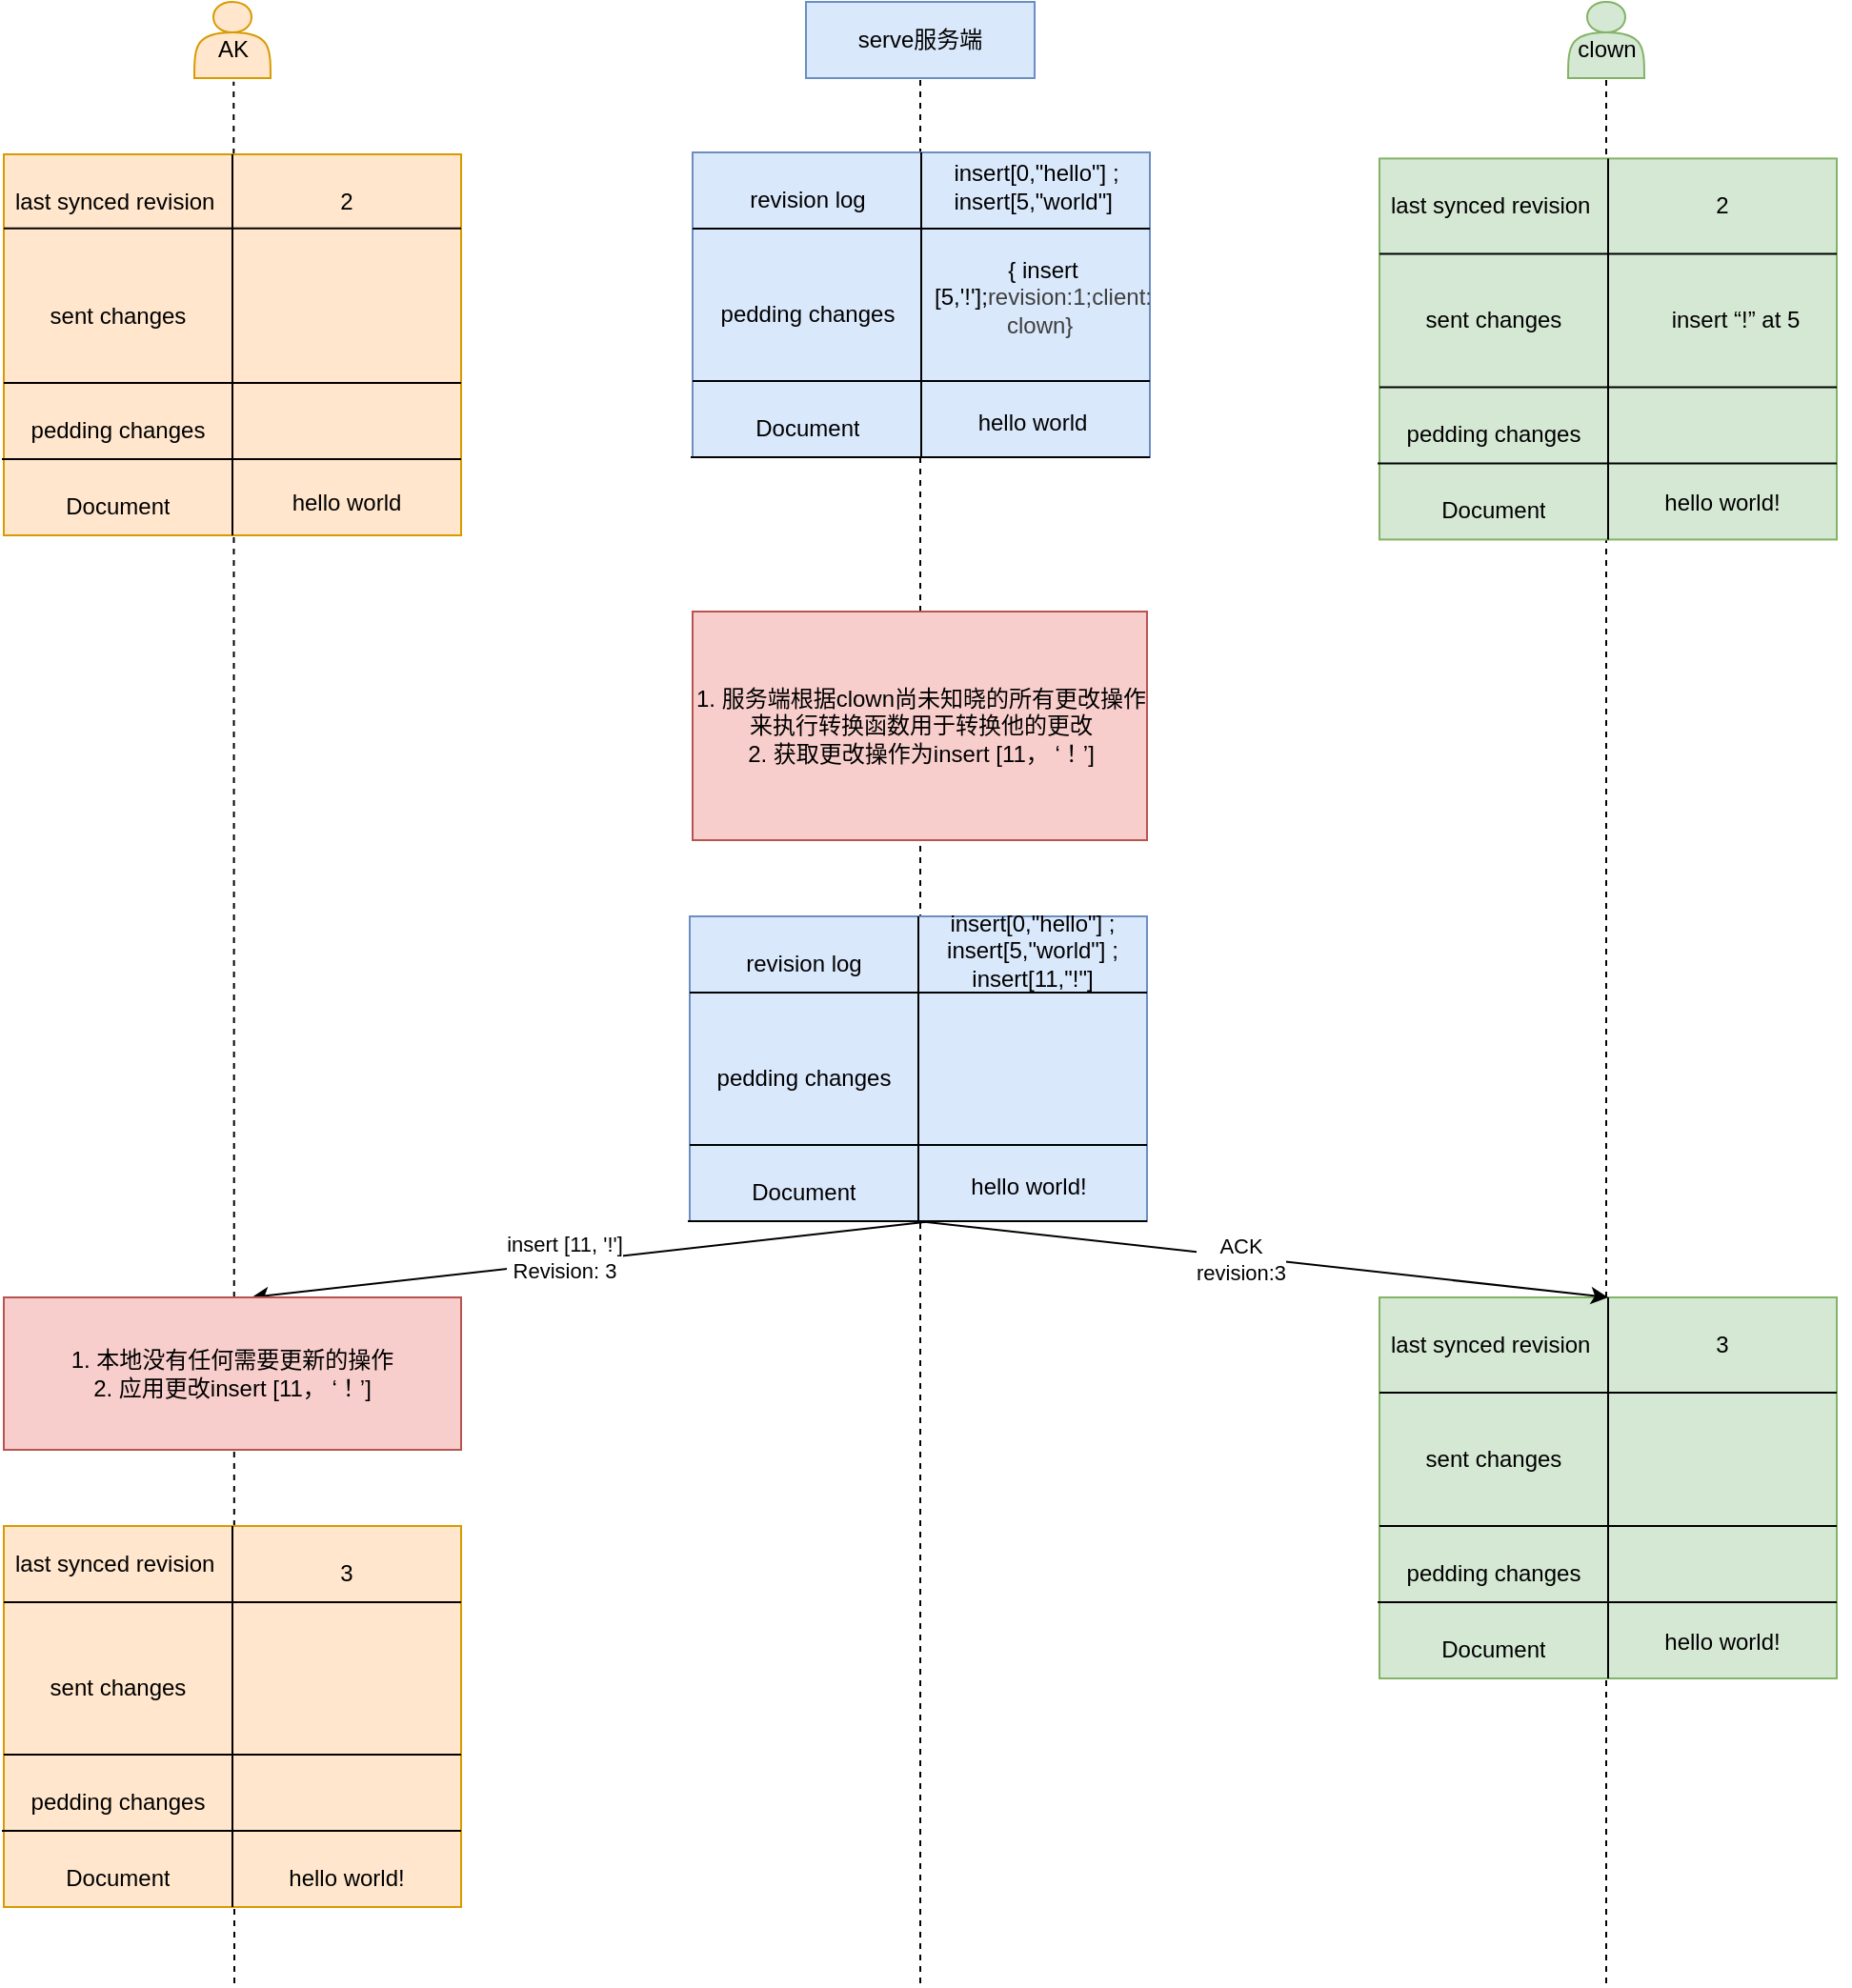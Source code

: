 <mxfile>
    <diagram name="第 1 页" id="E_M3c3dEPE1-523_0gV0">
        <mxGraphModel dx="1829" dy="571" grid="1" gridSize="10" guides="1" tooltips="1" connect="1" arrows="1" fold="1" page="1" pageScale="1" pageWidth="827" pageHeight="1169" math="0" shadow="0">
            <root>
                <mxCell id="0"/>
                <mxCell id="1" parent="0"/>
                <mxCell id="uSvULKUVFTcmLh_3Sc6B-78" value="" style="endArrow=none;dashed=1;html=1;rounded=0;entryX=0.516;entryY=1.061;entryDx=0;entryDy=0;entryPerimeter=0;" parent="1" target="uSvULKUVFTcmLh_3Sc6B-19" edge="1">
                    <mxGeometry width="50" height="50" relative="1" as="geometry">
                        <mxPoint x="81" y="1080" as="sourcePoint"/>
                        <mxPoint x="500" y="270" as="targetPoint"/>
                    </mxGeometry>
                </mxCell>
                <mxCell id="uSvULKUVFTcmLh_3Sc6B-1" value="" style="shape=actor;whiteSpace=wrap;html=1;fillColor=#ffe6cc;strokeColor=#d79b00;" parent="1" vertex="1">
                    <mxGeometry x="60" y="40" width="40" height="40" as="geometry"/>
                </mxCell>
                <mxCell id="uSvULKUVFTcmLh_3Sc6B-19" value="AK" style="text;html=1;align=center;verticalAlign=middle;resizable=0;points=[];autosize=1;strokeColor=none;fillColor=none;" parent="1" vertex="1">
                    <mxGeometry x="60" y="50" width="40" height="30" as="geometry"/>
                </mxCell>
                <mxCell id="uSvULKUVFTcmLh_3Sc6B-20" value="" style="shape=actor;whiteSpace=wrap;html=1;fillColor=#d5e8d4;strokeColor=#82b366;" parent="1" vertex="1">
                    <mxGeometry x="781" y="40" width="40" height="40" as="geometry"/>
                </mxCell>
                <mxCell id="uSvULKUVFTcmLh_3Sc6B-21" value="clown" style="text;html=1;align=center;verticalAlign=middle;resizable=0;points=[];autosize=1;strokeColor=none;fillColor=none;" parent="1" vertex="1">
                    <mxGeometry x="776" y="50" width="50" height="30" as="geometry"/>
                </mxCell>
                <mxCell id="uSvULKUVFTcmLh_3Sc6B-22" value="serve服务端" style="rounded=0;whiteSpace=wrap;html=1;fillColor=#dae8fc;strokeColor=#6c8ebf;" parent="1" vertex="1">
                    <mxGeometry x="381" y="40" width="120" height="40" as="geometry"/>
                </mxCell>
                <mxCell id="uSvULKUVFTcmLh_3Sc6B-38" value="" style="endArrow=none;html=1;rounded=0;entryX=1;entryY=0.25;entryDx=0;entryDy=0;exitX=0;exitY=0.25;exitDx=0;exitDy=0;" parent="1" source="uSvULKUVFTcmLh_3Sc6B-37" target="uSvULKUVFTcmLh_3Sc6B-37" edge="1">
                    <mxGeometry width="50" height="50" relative="1" as="geometry">
                        <mxPoint x="75" y="190" as="sourcePoint"/>
                        <mxPoint x="125" y="140" as="targetPoint"/>
                    </mxGeometry>
                </mxCell>
                <mxCell id="uSvULKUVFTcmLh_3Sc6B-37" value="" style="rounded=0;whiteSpace=wrap;html=1;fillColor=#ffe6cc;strokeColor=#d79b00;" parent="1" vertex="1">
                    <mxGeometry x="-40" y="120" width="240" height="200" as="geometry"/>
                </mxCell>
                <mxCell id="uSvULKUVFTcmLh_3Sc6B-39" value="" style="endArrow=none;html=1;rounded=0;entryX=1;entryY=0.25;entryDx=0;entryDy=0;exitX=0;exitY=0.6;exitDx=0;exitDy=0;exitPerimeter=0;" parent="1" source="uSvULKUVFTcmLh_3Sc6B-37" edge="1">
                    <mxGeometry width="50" height="50" relative="1" as="geometry">
                        <mxPoint y="240" as="sourcePoint"/>
                        <mxPoint x="200" y="240" as="targetPoint"/>
                    </mxGeometry>
                </mxCell>
                <mxCell id="uSvULKUVFTcmLh_3Sc6B-40" value="" style="endArrow=none;html=1;rounded=0;entryX=1;entryY=0.25;entryDx=0;entryDy=0;" parent="1" edge="1">
                    <mxGeometry width="50" height="50" relative="1" as="geometry">
                        <mxPoint x="-41" y="280" as="sourcePoint"/>
                        <mxPoint x="200" y="280" as="targetPoint"/>
                    </mxGeometry>
                </mxCell>
                <mxCell id="uSvULKUVFTcmLh_3Sc6B-41" value="" style="endArrow=none;html=1;rounded=0;entryX=0.5;entryY=0;entryDx=0;entryDy=0;exitX=0.5;exitY=1;exitDx=0;exitDy=0;" parent="1" source="uSvULKUVFTcmLh_3Sc6B-37" target="uSvULKUVFTcmLh_3Sc6B-37" edge="1">
                    <mxGeometry width="50" height="50" relative="1" as="geometry">
                        <mxPoint x="390" y="310" as="sourcePoint"/>
                        <mxPoint x="440" y="260" as="targetPoint"/>
                    </mxGeometry>
                </mxCell>
                <mxCell id="uSvULKUVFTcmLh_3Sc6B-42" value="last synced revision" style="text;strokeColor=none;fillColor=none;align=left;verticalAlign=middle;spacingLeft=4;spacingRight=4;overflow=hidden;points=[[0,0.5],[1,0.5]];portConstraint=eastwest;rotatable=0;whiteSpace=wrap;html=1;" parent="1" vertex="1">
                    <mxGeometry x="-40" y="130" width="120" height="30" as="geometry"/>
                </mxCell>
                <mxCell id="uSvULKUVFTcmLh_3Sc6B-43" value="2" style="text;strokeColor=none;fillColor=none;align=center;verticalAlign=middle;spacingLeft=4;spacingRight=4;overflow=hidden;points=[[0,0.5],[1,0.5]];portConstraint=eastwest;rotatable=0;whiteSpace=wrap;html=1;" parent="1" vertex="1">
                    <mxGeometry x="80" y="130" width="120" height="30" as="geometry"/>
                </mxCell>
                <mxCell id="uSvULKUVFTcmLh_3Sc6B-44" value="sent changes" style="text;strokeColor=none;fillColor=none;align=center;verticalAlign=middle;spacingLeft=4;spacingRight=4;overflow=hidden;points=[[0,0.5],[1,0.5]];portConstraint=eastwest;rotatable=0;whiteSpace=wrap;html=1;" parent="1" vertex="1">
                    <mxGeometry x="-40" y="190" width="120" height="30" as="geometry"/>
                </mxCell>
                <mxCell id="uSvULKUVFTcmLh_3Sc6B-45" value="pedding changes" style="text;strokeColor=none;fillColor=none;align=center;verticalAlign=middle;spacingLeft=4;spacingRight=4;overflow=hidden;points=[[0,0.5],[1,0.5]];portConstraint=eastwest;rotatable=0;whiteSpace=wrap;html=1;" parent="1" vertex="1">
                    <mxGeometry x="-40" y="250" width="120" height="30" as="geometry"/>
                </mxCell>
                <mxCell id="uSvULKUVFTcmLh_3Sc6B-46" value="Document" style="text;strokeColor=none;fillColor=none;align=center;verticalAlign=middle;spacingLeft=4;spacingRight=4;overflow=hidden;points=[[0,0.5],[1,0.5]];portConstraint=eastwest;rotatable=0;whiteSpace=wrap;html=1;" parent="1" vertex="1">
                    <mxGeometry x="-40" y="290" width="120" height="30" as="geometry"/>
                </mxCell>
                <mxCell id="uSvULKUVFTcmLh_3Sc6B-79" value="" style="endArrow=none;dashed=1;html=1;rounded=0;entryX=0.516;entryY=1.061;entryDx=0;entryDy=0;entryPerimeter=0;" parent="1" edge="1">
                    <mxGeometry width="50" height="50" relative="1" as="geometry">
                        <mxPoint x="441" y="1080" as="sourcePoint"/>
                        <mxPoint x="441" y="80" as="targetPoint"/>
                    </mxGeometry>
                </mxCell>
                <mxCell id="uSvULKUVFTcmLh_3Sc6B-80" value="" style="endArrow=none;dashed=1;html=1;rounded=0;entryX=0.516;entryY=1.061;entryDx=0;entryDy=0;entryPerimeter=0;" parent="1" edge="1">
                    <mxGeometry width="50" height="50" relative="1" as="geometry">
                        <mxPoint x="801" y="1080" as="sourcePoint"/>
                        <mxPoint x="801" y="80" as="targetPoint"/>
                    </mxGeometry>
                </mxCell>
                <mxCell id="uSvULKUVFTcmLh_3Sc6B-82" value="" style="endArrow=none;html=1;rounded=0;entryX=1;entryY=0.25;entryDx=0;entryDy=0;exitX=0;exitY=0.25;exitDx=0;exitDy=0;" parent="1" source="uSvULKUVFTcmLh_3Sc6B-83" target="uSvULKUVFTcmLh_3Sc6B-83" edge="1">
                    <mxGeometry width="50" height="50" relative="1" as="geometry">
                        <mxPoint x="75" y="910" as="sourcePoint"/>
                        <mxPoint x="125" y="860" as="targetPoint"/>
                    </mxGeometry>
                </mxCell>
                <mxCell id="uSvULKUVFTcmLh_3Sc6B-83" value="" style="rounded=0;whiteSpace=wrap;html=1;fillColor=#ffe6cc;strokeColor=#d79b00;" parent="1" vertex="1">
                    <mxGeometry x="-40" y="840" width="240" height="200" as="geometry"/>
                </mxCell>
                <mxCell id="uSvULKUVFTcmLh_3Sc6B-84" value="" style="endArrow=none;html=1;rounded=0;entryX=1;entryY=0.25;entryDx=0;entryDy=0;exitX=0;exitY=0.6;exitDx=0;exitDy=0;exitPerimeter=0;" parent="1" source="uSvULKUVFTcmLh_3Sc6B-83" edge="1">
                    <mxGeometry width="50" height="50" relative="1" as="geometry">
                        <mxPoint y="960" as="sourcePoint"/>
                        <mxPoint x="200" y="960" as="targetPoint"/>
                    </mxGeometry>
                </mxCell>
                <mxCell id="uSvULKUVFTcmLh_3Sc6B-85" value="" style="endArrow=none;html=1;rounded=0;entryX=1;entryY=0.25;entryDx=0;entryDy=0;" parent="1" edge="1">
                    <mxGeometry width="50" height="50" relative="1" as="geometry">
                        <mxPoint x="-41" y="1000" as="sourcePoint"/>
                        <mxPoint x="200" y="1000" as="targetPoint"/>
                    </mxGeometry>
                </mxCell>
                <mxCell id="uSvULKUVFTcmLh_3Sc6B-86" value="" style="endArrow=none;html=1;rounded=0;entryX=0.5;entryY=0;entryDx=0;entryDy=0;exitX=0.5;exitY=1;exitDx=0;exitDy=0;" parent="1" source="uSvULKUVFTcmLh_3Sc6B-83" target="uSvULKUVFTcmLh_3Sc6B-83" edge="1">
                    <mxGeometry width="50" height="50" relative="1" as="geometry">
                        <mxPoint x="390" y="1030" as="sourcePoint"/>
                        <mxPoint x="440" y="980" as="targetPoint"/>
                    </mxGeometry>
                </mxCell>
                <mxCell id="uSvULKUVFTcmLh_3Sc6B-87" value="last synced revision" style="text;strokeColor=none;fillColor=none;align=left;verticalAlign=middle;spacingLeft=4;spacingRight=4;overflow=hidden;points=[[0,0.5],[1,0.5]];portConstraint=eastwest;rotatable=0;whiteSpace=wrap;html=1;" parent="1" vertex="1">
                    <mxGeometry x="-40" y="840" width="120" height="40" as="geometry"/>
                </mxCell>
                <mxCell id="uSvULKUVFTcmLh_3Sc6B-88" value="3" style="text;strokeColor=none;fillColor=none;align=center;verticalAlign=middle;spacingLeft=4;spacingRight=4;overflow=hidden;points=[[0,0.5],[1,0.5]];portConstraint=eastwest;rotatable=0;whiteSpace=wrap;html=1;" parent="1" vertex="1">
                    <mxGeometry x="80" y="850" width="120" height="30" as="geometry"/>
                </mxCell>
                <mxCell id="uSvULKUVFTcmLh_3Sc6B-89" value="sent changes" style="text;strokeColor=none;fillColor=none;align=center;verticalAlign=middle;spacingLeft=4;spacingRight=4;overflow=hidden;points=[[0,0.5],[1,0.5]];portConstraint=eastwest;rotatable=0;whiteSpace=wrap;html=1;" parent="1" vertex="1">
                    <mxGeometry x="-40" y="910" width="120" height="30" as="geometry"/>
                </mxCell>
                <mxCell id="uSvULKUVFTcmLh_3Sc6B-90" value="pedding changes" style="text;strokeColor=none;fillColor=none;align=center;verticalAlign=middle;spacingLeft=4;spacingRight=4;overflow=hidden;points=[[0,0.5],[1,0.5]];portConstraint=eastwest;rotatable=0;whiteSpace=wrap;html=1;" parent="1" vertex="1">
                    <mxGeometry x="-40" y="970" width="120" height="30" as="geometry"/>
                </mxCell>
                <mxCell id="uSvULKUVFTcmLh_3Sc6B-91" value="Document" style="text;strokeColor=none;fillColor=none;align=center;verticalAlign=middle;spacingLeft=4;spacingRight=4;overflow=hidden;points=[[0,0.5],[1,0.5]];portConstraint=eastwest;rotatable=0;whiteSpace=wrap;html=1;" parent="1" vertex="1">
                    <mxGeometry x="-40" y="1010" width="120" height="30" as="geometry"/>
                </mxCell>
                <mxCell id="uSvULKUVFTcmLh_3Sc6B-92" value="" style="endArrow=none;html=1;rounded=0;entryX=1;entryY=0.25;entryDx=0;entryDy=0;exitX=0;exitY=0.6;exitDx=0;exitDy=0;exitPerimeter=0;" parent="1" edge="1">
                    <mxGeometry width="50" height="50" relative="1" as="geometry">
                        <mxPoint x="-40" y="158.82" as="sourcePoint"/>
                        <mxPoint x="200" y="158.82" as="targetPoint"/>
                    </mxGeometry>
                </mxCell>
                <mxCell id="uSvULKUVFTcmLh_3Sc6B-93" value="" style="endArrow=none;html=1;rounded=0;entryX=1;entryY=0.25;entryDx=0;entryDy=0;exitX=0;exitY=0.6;exitDx=0;exitDy=0;exitPerimeter=0;" parent="1" edge="1">
                    <mxGeometry width="50" height="50" relative="1" as="geometry">
                        <mxPoint x="-40" y="880" as="sourcePoint"/>
                        <mxPoint x="200" y="880" as="targetPoint"/>
                    </mxGeometry>
                </mxCell>
                <mxCell id="uSvULKUVFTcmLh_3Sc6B-95" value="hello world!" style="text;html=1;align=center;verticalAlign=middle;whiteSpace=wrap;rounded=0;" parent="1" vertex="1">
                    <mxGeometry x="90" y="1010" width="100" height="30" as="geometry"/>
                </mxCell>
                <mxCell id="uSvULKUVFTcmLh_3Sc6B-123" value="" style="rounded=0;whiteSpace=wrap;html=1;fillColor=#dae8fc;strokeColor=#6c8ebf;" parent="1" vertex="1">
                    <mxGeometry x="321.5" y="119" width="240" height="160" as="geometry"/>
                </mxCell>
                <mxCell id="uSvULKUVFTcmLh_3Sc6B-124" value="" style="endArrow=none;html=1;rounded=0;entryX=1;entryY=0.25;entryDx=0;entryDy=0;exitX=0;exitY=0.25;exitDx=0;exitDy=0;" parent="1" source="uSvULKUVFTcmLh_3Sc6B-123" target="uSvULKUVFTcmLh_3Sc6B-123" edge="1">
                    <mxGeometry width="50" height="50" relative="1" as="geometry">
                        <mxPoint x="436.5" y="189" as="sourcePoint"/>
                        <mxPoint x="486.5" y="139" as="targetPoint"/>
                    </mxGeometry>
                </mxCell>
                <mxCell id="uSvULKUVFTcmLh_3Sc6B-125" value="" style="endArrow=none;html=1;rounded=0;exitX=0;exitY=0.75;exitDx=0;exitDy=0;" parent="1" source="uSvULKUVFTcmLh_3Sc6B-123" edge="1">
                    <mxGeometry width="50" height="50" relative="1" as="geometry">
                        <mxPoint x="361.5" y="239" as="sourcePoint"/>
                        <mxPoint x="561.5" y="239" as="targetPoint"/>
                    </mxGeometry>
                </mxCell>
                <mxCell id="uSvULKUVFTcmLh_3Sc6B-126" value="" style="endArrow=none;html=1;rounded=0;entryX=1;entryY=0.25;entryDx=0;entryDy=0;" parent="1" edge="1">
                    <mxGeometry width="50" height="50" relative="1" as="geometry">
                        <mxPoint x="320.5" y="279" as="sourcePoint"/>
                        <mxPoint x="561.5" y="279" as="targetPoint"/>
                    </mxGeometry>
                </mxCell>
                <mxCell id="uSvULKUVFTcmLh_3Sc6B-127" value="" style="endArrow=none;html=1;rounded=0;entryX=0.5;entryY=0;entryDx=0;entryDy=0;exitX=0.5;exitY=1;exitDx=0;exitDy=0;" parent="1" source="uSvULKUVFTcmLh_3Sc6B-123" target="uSvULKUVFTcmLh_3Sc6B-123" edge="1">
                    <mxGeometry width="50" height="50" relative="1" as="geometry">
                        <mxPoint x="751.5" y="309.0" as="sourcePoint"/>
                        <mxPoint x="801.5" y="259" as="targetPoint"/>
                    </mxGeometry>
                </mxCell>
                <mxCell id="uSvULKUVFTcmLh_3Sc6B-128" value="revision log" style="text;strokeColor=none;fillColor=none;align=center;verticalAlign=middle;spacingLeft=4;spacingRight=4;overflow=hidden;points=[[0,0.5],[1,0.5]];portConstraint=eastwest;rotatable=0;whiteSpace=wrap;html=1;" parent="1" vertex="1">
                    <mxGeometry x="321.5" y="129" width="120" height="30" as="geometry"/>
                </mxCell>
                <mxCell id="uSvULKUVFTcmLh_3Sc6B-129" value="pedding changes" style="text;strokeColor=none;fillColor=none;align=center;verticalAlign=middle;spacingLeft=4;spacingRight=4;overflow=hidden;points=[[0,0.5],[1,0.5]];portConstraint=eastwest;rotatable=0;whiteSpace=wrap;html=1;" parent="1" vertex="1">
                    <mxGeometry x="321.5" y="189" width="120" height="30" as="geometry"/>
                </mxCell>
                <mxCell id="uSvULKUVFTcmLh_3Sc6B-130" value="Document" style="text;strokeColor=none;fillColor=none;align=center;verticalAlign=middle;spacingLeft=4;spacingRight=4;overflow=hidden;points=[[0,0.5],[1,0.5]];portConstraint=eastwest;rotatable=0;whiteSpace=wrap;html=1;" parent="1" vertex="1">
                    <mxGeometry x="321.5" y="249" width="120" height="30" as="geometry"/>
                </mxCell>
                <mxCell id="3" value="hello world" style="text;html=1;align=center;verticalAlign=middle;whiteSpace=wrap;rounded=0;" parent="1" vertex="1">
                    <mxGeometry x="90" y="288" width="100" height="30" as="geometry"/>
                </mxCell>
                <mxCell id="8" value="hello world" style="text;html=1;align=center;verticalAlign=middle;whiteSpace=wrap;rounded=0;" parent="1" vertex="1">
                    <mxGeometry x="449.5" y="246.2" width="100" height="30" as="geometry"/>
                </mxCell>
                <mxCell id="10" value="" style="rounded=0;whiteSpace=wrap;html=1;fillColor=#d5e8d4;strokeColor=#82b366;" parent="1" vertex="1">
                    <mxGeometry x="682" y="122.2" width="240" height="200" as="geometry"/>
                </mxCell>
                <mxCell id="11" value="" style="endArrow=none;html=1;rounded=0;entryX=1;entryY=0.25;entryDx=0;entryDy=0;exitX=0;exitY=0.25;exitDx=0;exitDy=0;" parent="1" source="10" target="10" edge="1">
                    <mxGeometry width="50" height="50" relative="1" as="geometry">
                        <mxPoint x="797" y="192.2" as="sourcePoint"/>
                        <mxPoint x="847" y="142.2" as="targetPoint"/>
                    </mxGeometry>
                </mxCell>
                <mxCell id="12" value="" style="endArrow=none;html=1;rounded=0;entryX=1;entryY=0.25;entryDx=0;entryDy=0;exitX=0;exitY=0.6;exitDx=0;exitDy=0;exitPerimeter=0;" parent="1" source="10" edge="1">
                    <mxGeometry width="50" height="50" relative="1" as="geometry">
                        <mxPoint x="722" y="242.2" as="sourcePoint"/>
                        <mxPoint x="922" y="242.2" as="targetPoint"/>
                    </mxGeometry>
                </mxCell>
                <mxCell id="13" value="" style="endArrow=none;html=1;rounded=0;entryX=1;entryY=0.25;entryDx=0;entryDy=0;" parent="1" edge="1">
                    <mxGeometry width="50" height="50" relative="1" as="geometry">
                        <mxPoint x="681" y="282.2" as="sourcePoint"/>
                        <mxPoint x="922" y="282.2" as="targetPoint"/>
                    </mxGeometry>
                </mxCell>
                <mxCell id="14" value="" style="endArrow=none;html=1;rounded=0;entryX=0.5;entryY=0;entryDx=0;entryDy=0;exitX=0.5;exitY=1;exitDx=0;exitDy=0;" parent="1" source="10" target="10" edge="1">
                    <mxGeometry width="50" height="50" relative="1" as="geometry">
                        <mxPoint x="1112" y="312.2" as="sourcePoint"/>
                        <mxPoint x="1162" y="262.2" as="targetPoint"/>
                    </mxGeometry>
                </mxCell>
                <mxCell id="15" value="last synced revision" style="text;strokeColor=none;fillColor=none;align=left;verticalAlign=middle;spacingLeft=4;spacingRight=4;overflow=hidden;points=[[0,0.5],[1,0.5]];portConstraint=eastwest;rotatable=0;whiteSpace=wrap;html=1;" parent="1" vertex="1">
                    <mxGeometry x="682" y="132.2" width="120" height="30" as="geometry"/>
                </mxCell>
                <mxCell id="16" value="2" style="text;strokeColor=none;fillColor=none;align=center;verticalAlign=middle;spacingLeft=4;spacingRight=4;overflow=hidden;points=[[0,0.5],[1,0.5]];portConstraint=eastwest;rotatable=0;whiteSpace=wrap;html=1;" parent="1" vertex="1">
                    <mxGeometry x="802" y="132.2" width="120" height="30" as="geometry"/>
                </mxCell>
                <mxCell id="17" value="sent changes" style="text;strokeColor=none;fillColor=none;align=center;verticalAlign=middle;spacingLeft=4;spacingRight=4;overflow=hidden;points=[[0,0.5],[1,0.5]];portConstraint=eastwest;rotatable=0;whiteSpace=wrap;html=1;" parent="1" vertex="1">
                    <mxGeometry x="682" y="192.2" width="120" height="30" as="geometry"/>
                </mxCell>
                <mxCell id="18" value="pedding changes" style="text;strokeColor=none;fillColor=none;align=center;verticalAlign=middle;spacingLeft=4;spacingRight=4;overflow=hidden;points=[[0,0.5],[1,0.5]];portConstraint=eastwest;rotatable=0;whiteSpace=wrap;html=1;" parent="1" vertex="1">
                    <mxGeometry x="682" y="252.2" width="120" height="30" as="geometry"/>
                </mxCell>
                <mxCell id="19" value="Document" style="text;strokeColor=none;fillColor=none;align=center;verticalAlign=middle;spacingLeft=4;spacingRight=4;overflow=hidden;points=[[0,0.5],[1,0.5]];portConstraint=eastwest;rotatable=0;whiteSpace=wrap;html=1;" parent="1" vertex="1">
                    <mxGeometry x="682" y="292.2" width="120" height="30" as="geometry"/>
                </mxCell>
                <mxCell id="21" value="&lt;span style=&quot;color: rgb(0, 0, 0);&quot;&gt;hello world!&lt;/span&gt;" style="text;html=1;align=center;verticalAlign=middle;whiteSpace=wrap;rounded=0;" parent="1" vertex="1">
                    <mxGeometry x="802" y="288.2" width="120" height="30" as="geometry"/>
                </mxCell>
                <mxCell id="72" value="" style="rounded=0;whiteSpace=wrap;html=1;fillColor=#dae8fc;strokeColor=#6c8ebf;" parent="1" vertex="1">
                    <mxGeometry x="320" y="520" width="240" height="160" as="geometry"/>
                </mxCell>
                <mxCell id="73" value="" style="endArrow=none;html=1;rounded=0;entryX=1;entryY=0.25;entryDx=0;entryDy=0;exitX=0;exitY=0.25;exitDx=0;exitDy=0;" parent="1" source="72" target="72" edge="1">
                    <mxGeometry width="50" height="50" relative="1" as="geometry">
                        <mxPoint x="435" y="590" as="sourcePoint"/>
                        <mxPoint x="485" y="540" as="targetPoint"/>
                    </mxGeometry>
                </mxCell>
                <mxCell id="74" value="" style="endArrow=none;html=1;rounded=0;exitX=0;exitY=0.75;exitDx=0;exitDy=0;" parent="1" source="72" edge="1">
                    <mxGeometry width="50" height="50" relative="1" as="geometry">
                        <mxPoint x="360" y="640.0" as="sourcePoint"/>
                        <mxPoint x="560" y="640.0" as="targetPoint"/>
                    </mxGeometry>
                </mxCell>
                <mxCell id="75" value="" style="endArrow=none;html=1;rounded=0;entryX=1;entryY=0.25;entryDx=0;entryDy=0;" parent="1" edge="1">
                    <mxGeometry width="50" height="50" relative="1" as="geometry">
                        <mxPoint x="319" y="680.0" as="sourcePoint"/>
                        <mxPoint x="560" y="680.0" as="targetPoint"/>
                    </mxGeometry>
                </mxCell>
                <mxCell id="76" value="" style="endArrow=none;html=1;rounded=0;entryX=0.5;entryY=0;entryDx=0;entryDy=0;exitX=0.5;exitY=1;exitDx=0;exitDy=0;" parent="1" source="72" target="72" edge="1">
                    <mxGeometry width="50" height="50" relative="1" as="geometry">
                        <mxPoint x="750" y="710" as="sourcePoint"/>
                        <mxPoint x="800" y="660.0" as="targetPoint"/>
                    </mxGeometry>
                </mxCell>
                <mxCell id="77" value="revision log" style="text;strokeColor=none;fillColor=none;align=center;verticalAlign=middle;spacingLeft=4;spacingRight=4;overflow=hidden;points=[[0,0.5],[1,0.5]];portConstraint=eastwest;rotatable=0;whiteSpace=wrap;html=1;" parent="1" vertex="1">
                    <mxGeometry x="320" y="530" width="120" height="30" as="geometry"/>
                </mxCell>
                <mxCell id="78" value="pedding changes" style="text;strokeColor=none;fillColor=none;align=center;verticalAlign=middle;spacingLeft=4;spacingRight=4;overflow=hidden;points=[[0,0.5],[1,0.5]];portConstraint=eastwest;rotatable=0;whiteSpace=wrap;html=1;" parent="1" vertex="1">
                    <mxGeometry x="320" y="590" width="120" height="30" as="geometry"/>
                </mxCell>
                <mxCell id="79" value="Document" style="text;strokeColor=none;fillColor=none;align=center;verticalAlign=middle;spacingLeft=4;spacingRight=4;overflow=hidden;points=[[0,0.5],[1,0.5]];portConstraint=eastwest;rotatable=0;whiteSpace=wrap;html=1;" parent="1" vertex="1">
                    <mxGeometry x="320" y="650.0" width="120" height="30" as="geometry"/>
                </mxCell>
                <mxCell id="80" value="&lt;span style=&quot;color: rgb(0, 0, 0); text-align: left;&quot;&gt;insert[0,&quot;hello&quot;] ;&lt;/span&gt;&lt;div&gt;&lt;span style=&quot;color: rgb(0, 0, 0); text-align: left;&quot;&gt;&lt;span style=&quot;color: rgb(0, 0, 0);&quot;&gt;insert[5,&quot;world&quot;] ;&lt;/span&gt;&lt;/span&gt;&lt;/div&gt;&lt;div&gt;&lt;span style=&quot;color: rgb(0, 0, 0); text-align: left;&quot;&gt;&lt;span style=&quot;color: rgb(0, 0, 0);&quot;&gt;&lt;span style=&quot;color: rgb(0, 0, 0);&quot;&gt;insert[11,&quot;!&quot;]&lt;/span&gt;&lt;/span&gt;&lt;/span&gt;&lt;/div&gt;" style="text;html=1;align=center;verticalAlign=middle;whiteSpace=wrap;rounded=0;" parent="1" vertex="1">
                    <mxGeometry x="448" y="523.2" width="104" height="30" as="geometry"/>
                </mxCell>
                <mxCell id="81" value="hello world!" style="text;html=1;align=center;verticalAlign=middle;whiteSpace=wrap;rounded=0;" parent="1" vertex="1">
                    <mxGeometry x="448" y="647.2" width="100" height="30" as="geometry"/>
                </mxCell>
                <mxCell id="85" value="" style="endArrow=classic;html=1;exitX=1.034;exitY=1.011;exitDx=0;exitDy=0;exitPerimeter=0;" parent="1" source="79" edge="1">
                    <mxGeometry width="50" height="50" relative="1" as="geometry">
                        <mxPoint x="320" y="970" as="sourcePoint"/>
                        <mxPoint x="90" y="720" as="targetPoint"/>
                    </mxGeometry>
                </mxCell>
                <mxCell id="86" value="insert [11, &#39;!&#39;]&lt;br&gt;&lt;div&gt;Revision: 3&lt;/div&gt;" style="edgeLabel;html=1;align=center;verticalAlign=middle;resizable=0;points=[];" parent="85" vertex="1" connectable="0">
                    <mxGeometry x="0.079" y="-3" relative="1" as="geometry">
                        <mxPoint x="1" as="offset"/>
                    </mxGeometry>
                </mxCell>
                <mxCell id="91" value="" style="rounded=0;whiteSpace=wrap;html=1;fillColor=#d5e8d4;strokeColor=#82b366;" parent="1" vertex="1">
                    <mxGeometry x="682" y="720" width="240" height="200" as="geometry"/>
                </mxCell>
                <mxCell id="92" value="" style="endArrow=none;html=1;rounded=0;entryX=1;entryY=0.25;entryDx=0;entryDy=0;exitX=0;exitY=0.25;exitDx=0;exitDy=0;" parent="1" source="91" target="91" edge="1">
                    <mxGeometry width="50" height="50" relative="1" as="geometry">
                        <mxPoint x="797" y="790" as="sourcePoint"/>
                        <mxPoint x="847" y="740" as="targetPoint"/>
                    </mxGeometry>
                </mxCell>
                <mxCell id="93" value="" style="endArrow=none;html=1;rounded=0;entryX=1;entryY=0.25;entryDx=0;entryDy=0;exitX=0;exitY=0.6;exitDx=0;exitDy=0;exitPerimeter=0;" parent="1" source="91" edge="1">
                    <mxGeometry width="50" height="50" relative="1" as="geometry">
                        <mxPoint x="722" y="840" as="sourcePoint"/>
                        <mxPoint x="922" y="840" as="targetPoint"/>
                    </mxGeometry>
                </mxCell>
                <mxCell id="94" value="" style="endArrow=none;html=1;rounded=0;entryX=1;entryY=0.25;entryDx=0;entryDy=0;" parent="1" edge="1">
                    <mxGeometry width="50" height="50" relative="1" as="geometry">
                        <mxPoint x="681" y="880" as="sourcePoint"/>
                        <mxPoint x="922" y="880" as="targetPoint"/>
                    </mxGeometry>
                </mxCell>
                <mxCell id="95" value="" style="endArrow=none;html=1;rounded=0;entryX=0.5;entryY=0;entryDx=0;entryDy=0;exitX=0.5;exitY=1;exitDx=0;exitDy=0;" parent="1" source="91" target="91" edge="1">
                    <mxGeometry width="50" height="50" relative="1" as="geometry">
                        <mxPoint x="1112" y="910" as="sourcePoint"/>
                        <mxPoint x="1162" y="860" as="targetPoint"/>
                    </mxGeometry>
                </mxCell>
                <mxCell id="96" value="last synced revision" style="text;strokeColor=none;fillColor=none;align=left;verticalAlign=middle;spacingLeft=4;spacingRight=4;overflow=hidden;points=[[0,0.5],[1,0.5]];portConstraint=eastwest;rotatable=0;whiteSpace=wrap;html=1;" parent="1" vertex="1">
                    <mxGeometry x="682" y="730" width="120" height="30" as="geometry"/>
                </mxCell>
                <mxCell id="97" value="3" style="text;strokeColor=none;fillColor=none;align=center;verticalAlign=middle;spacingLeft=4;spacingRight=4;overflow=hidden;points=[[0,0.5],[1,0.5]];portConstraint=eastwest;rotatable=0;whiteSpace=wrap;html=1;" parent="1" vertex="1">
                    <mxGeometry x="802" y="730" width="120" height="30" as="geometry"/>
                </mxCell>
                <mxCell id="98" value="sent changes" style="text;strokeColor=none;fillColor=none;align=center;verticalAlign=middle;spacingLeft=4;spacingRight=4;overflow=hidden;points=[[0,0.5],[1,0.5]];portConstraint=eastwest;rotatable=0;whiteSpace=wrap;html=1;" parent="1" vertex="1">
                    <mxGeometry x="682" y="790" width="120" height="30" as="geometry"/>
                </mxCell>
                <mxCell id="99" value="pedding changes" style="text;strokeColor=none;fillColor=none;align=center;verticalAlign=middle;spacingLeft=4;spacingRight=4;overflow=hidden;points=[[0,0.5],[1,0.5]];portConstraint=eastwest;rotatable=0;whiteSpace=wrap;html=1;" parent="1" vertex="1">
                    <mxGeometry x="682" y="850" width="120" height="30" as="geometry"/>
                </mxCell>
                <mxCell id="100" value="Document" style="text;strokeColor=none;fillColor=none;align=center;verticalAlign=middle;spacingLeft=4;spacingRight=4;overflow=hidden;points=[[0,0.5],[1,0.5]];portConstraint=eastwest;rotatable=0;whiteSpace=wrap;html=1;" parent="1" vertex="1">
                    <mxGeometry x="682" y="890" width="120" height="30" as="geometry"/>
                </mxCell>
                <mxCell id="102" value="&lt;span style=&quot;color: rgb(0, 0, 0);&quot;&gt;hello world!&lt;/span&gt;" style="text;html=1;align=center;verticalAlign=middle;whiteSpace=wrap;rounded=0;" parent="1" vertex="1">
                    <mxGeometry x="802" y="886" width="120" height="30" as="geometry"/>
                </mxCell>
                <mxCell id="105" value="&lt;span style=&quot;color: rgb(0, 0, 0); text-align: left;&quot;&gt;insert[0,&quot;hello&quot;] ;&lt;/span&gt;&lt;div&gt;&lt;span style=&quot;color: rgb(0, 0, 0); text-align: left;&quot;&gt;&lt;span style=&quot;color: rgb(0, 0, 0);&quot;&gt;insert[5,&quot;world&quot;]&amp;nbsp;&lt;/span&gt;&lt;/span&gt;&lt;/div&gt;" style="text;html=1;align=center;verticalAlign=middle;whiteSpace=wrap;rounded=0;" vertex="1" parent="1">
                    <mxGeometry x="450" y="122.2" width="104" height="30" as="geometry"/>
                </mxCell>
                <mxCell id="106" value="&lt;span style=&quot;color: rgb(0, 0, 0);&quot;&gt;{ insert [5,&#39;!&#39;];&lt;/span&gt;&lt;span style=&quot;color: rgb(63, 63, 63); background-color: transparent;&quot;&gt;revision:1;&lt;/span&gt;&lt;font style=&quot;color: rgb(63, 63, 63); background-color: transparent;&quot;&gt;client: clown&lt;/font&gt;&lt;span style=&quot;color: rgb(63, 63, 63); background-color: transparent;&quot;&gt;}&amp;nbsp;&lt;/span&gt;" style="text;html=1;align=center;verticalAlign=middle;whiteSpace=wrap;rounded=0;" vertex="1" parent="1">
                    <mxGeometry x="481.75" y="180" width="46.5" height="30" as="geometry"/>
                </mxCell>
                <mxCell id="107" value="&lt;span style=&quot;color: rgb(0, 0, 0);&quot;&gt;insert “!” at 5&lt;/span&gt;" style="text;html=1;align=center;verticalAlign=middle;whiteSpace=wrap;rounded=0;" vertex="1" parent="1">
                    <mxGeometry x="809" y="192.2" width="120" height="30" as="geometry"/>
                </mxCell>
                <mxCell id="108" value="1. 服务端根据clown尚未知晓的所有更改操作来执行转换函数用于转换他的更改&lt;div&gt;2. 获取更改操作为insert [11， ‘！’]&lt;/div&gt;" style="rounded=0;whiteSpace=wrap;html=1;fillColor=#f8cecc;strokeColor=#b85450;" vertex="1" parent="1">
                    <mxGeometry x="321.5" y="360" width="238.5" height="120" as="geometry"/>
                </mxCell>
                <mxCell id="110" value="" style="endArrow=classic;html=1;entryX=0.5;entryY=0;entryDx=0;entryDy=0;" edge="1" parent="1" target="91">
                    <mxGeometry width="50" height="50" relative="1" as="geometry">
                        <mxPoint x="440" y="680" as="sourcePoint"/>
                        <mxPoint x="350" y="800" as="targetPoint"/>
                    </mxGeometry>
                </mxCell>
                <mxCell id="111" value="ACK&lt;div&gt;revision:3&lt;/div&gt;" style="edgeLabel;html=1;align=center;verticalAlign=middle;resizable=0;points=[];" vertex="1" connectable="0" parent="110">
                    <mxGeometry x="-0.067" y="-1" relative="1" as="geometry">
                        <mxPoint as="offset"/>
                    </mxGeometry>
                </mxCell>
                <mxCell id="112" value="1. 本地没有任何需要更新的操作&lt;div&gt;2. 应用更改insert [11， ‘！’]&lt;/div&gt;" style="rounded=0;whiteSpace=wrap;html=1;fillColor=#f8cecc;strokeColor=#b85450;" vertex="1" parent="1">
                    <mxGeometry x="-40" y="720" width="240" height="80" as="geometry"/>
                </mxCell>
            </root>
        </mxGraphModel>
    </diagram>
</mxfile>
